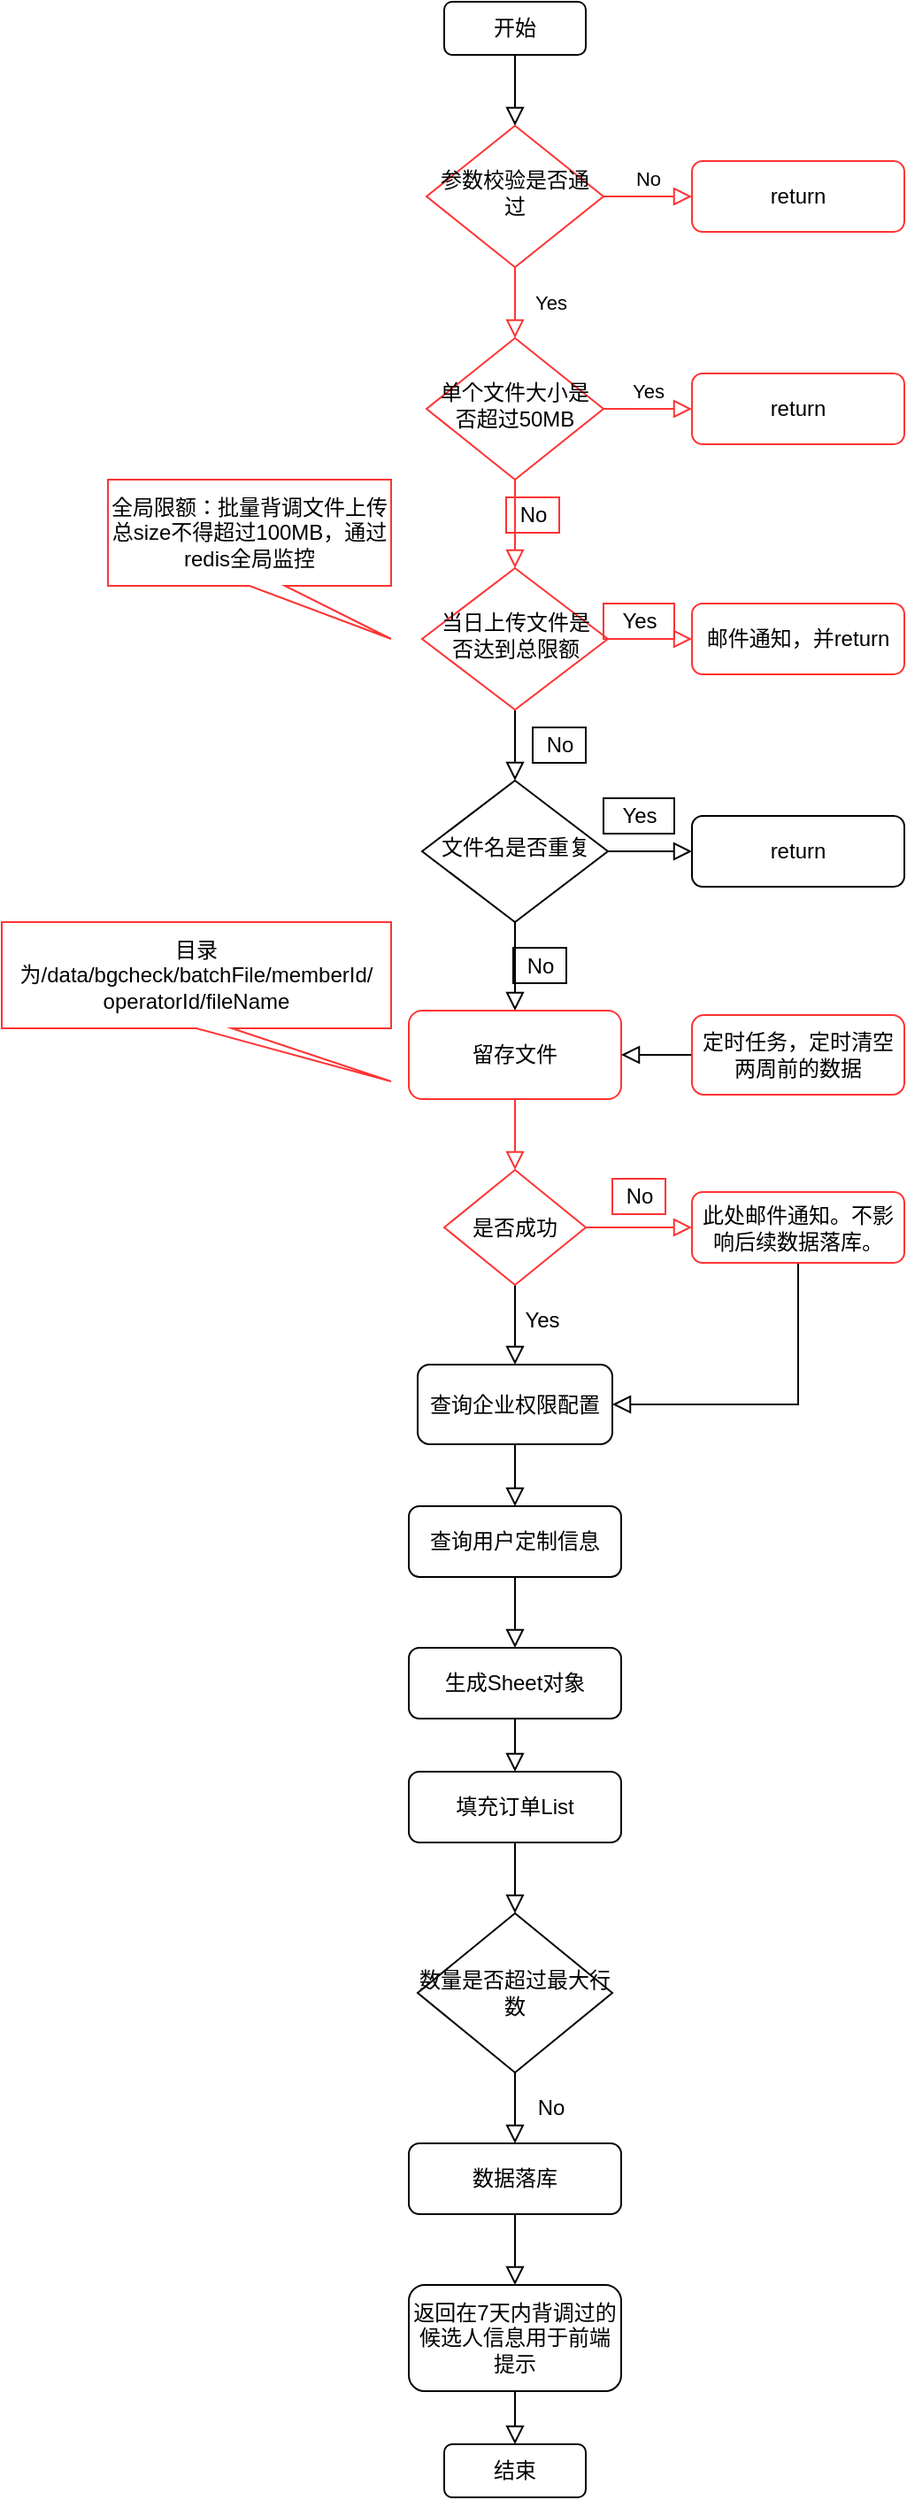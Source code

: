 <mxfile version="15.7.4" type="github">
  <diagram id="C5RBs43oDa-KdzZeNtuy" name="Page-1">
    <mxGraphModel dx="909" dy="568" grid="1" gridSize="10" guides="1" tooltips="1" connect="1" arrows="1" fold="1" page="1" pageScale="1" pageWidth="827" pageHeight="1169" math="0" shadow="0">
      <root>
        <mxCell id="WIyWlLk6GJQsqaUBKTNV-0" />
        <mxCell id="WIyWlLk6GJQsqaUBKTNV-1" parent="WIyWlLk6GJQsqaUBKTNV-0" />
        <mxCell id="WIyWlLk6GJQsqaUBKTNV-4" value="Yes" style="rounded=0;html=1;jettySize=auto;orthogonalLoop=1;fontSize=11;endArrow=block;endFill=0;endSize=8;strokeWidth=1;shadow=0;labelBackgroundColor=none;edgeStyle=orthogonalEdgeStyle;strokeColor=#FF3333;" parent="WIyWlLk6GJQsqaUBKTNV-1" source="WIyWlLk6GJQsqaUBKTNV-6" target="WIyWlLk6GJQsqaUBKTNV-10" edge="1">
          <mxGeometry y="20" relative="1" as="geometry">
            <mxPoint as="offset" />
          </mxGeometry>
        </mxCell>
        <mxCell id="WIyWlLk6GJQsqaUBKTNV-5" value="No" style="edgeStyle=orthogonalEdgeStyle;rounded=0;html=1;jettySize=auto;orthogonalLoop=1;fontSize=11;endArrow=block;endFill=0;endSize=8;strokeWidth=1;shadow=0;labelBackgroundColor=none;strokeColor=#FF3333;" parent="WIyWlLk6GJQsqaUBKTNV-1" source="WIyWlLk6GJQsqaUBKTNV-6" target="WIyWlLk6GJQsqaUBKTNV-7" edge="1">
          <mxGeometry y="10" relative="1" as="geometry">
            <mxPoint as="offset" />
          </mxGeometry>
        </mxCell>
        <mxCell id="WIyWlLk6GJQsqaUBKTNV-6" value="参数校验是否通过" style="rhombus;whiteSpace=wrap;html=1;shadow=0;fontFamily=Helvetica;fontSize=12;align=center;strokeWidth=1;spacing=6;spacingTop=-4;strokeColor=#FF3333;" parent="WIyWlLk6GJQsqaUBKTNV-1" vertex="1">
          <mxGeometry x="350" y="100" width="100" height="80" as="geometry" />
        </mxCell>
        <mxCell id="WIyWlLk6GJQsqaUBKTNV-7" value="return" style="rounded=1;whiteSpace=wrap;html=1;fontSize=12;glass=0;strokeWidth=1;shadow=0;strokeColor=#FF3333;" parent="WIyWlLk6GJQsqaUBKTNV-1" vertex="1">
          <mxGeometry x="500" y="120" width="120" height="40" as="geometry" />
        </mxCell>
        <mxCell id="WIyWlLk6GJQsqaUBKTNV-9" value="Yes" style="edgeStyle=orthogonalEdgeStyle;rounded=0;html=1;jettySize=auto;orthogonalLoop=1;fontSize=11;endArrow=block;endFill=0;endSize=8;strokeWidth=1;shadow=0;labelBackgroundColor=none;strokeColor=#FF3333;" parent="WIyWlLk6GJQsqaUBKTNV-1" source="WIyWlLk6GJQsqaUBKTNV-10" target="WIyWlLk6GJQsqaUBKTNV-12" edge="1">
          <mxGeometry y="10" relative="1" as="geometry">
            <mxPoint as="offset" />
          </mxGeometry>
        </mxCell>
        <mxCell id="9Zn08CkaO5sWKig1gGfh-5" value="" style="edgeStyle=orthogonalEdgeStyle;curved=1;orthogonalLoop=1;jettySize=auto;html=1;endArrow=block;endFill=0;endSize=8;strokeColor=#FF3333;" edge="1" parent="WIyWlLk6GJQsqaUBKTNV-1" source="WIyWlLk6GJQsqaUBKTNV-10" target="9Zn08CkaO5sWKig1gGfh-4">
          <mxGeometry relative="1" as="geometry" />
        </mxCell>
        <mxCell id="WIyWlLk6GJQsqaUBKTNV-10" value="单个文件大小是否超过50MB" style="rhombus;whiteSpace=wrap;html=1;shadow=0;fontFamily=Helvetica;fontSize=12;align=center;strokeWidth=1;spacing=6;spacingTop=-4;strokeColor=#FF3333;" parent="WIyWlLk6GJQsqaUBKTNV-1" vertex="1">
          <mxGeometry x="350" y="220" width="100" height="80" as="geometry" />
        </mxCell>
        <mxCell id="WIyWlLk6GJQsqaUBKTNV-12" value="return" style="rounded=1;whiteSpace=wrap;html=1;fontSize=12;glass=0;strokeWidth=1;shadow=0;strokeColor=#FF3333;" parent="WIyWlLk6GJQsqaUBKTNV-1" vertex="1">
          <mxGeometry x="500" y="240" width="120" height="40" as="geometry" />
        </mxCell>
        <mxCell id="9Zn08CkaO5sWKig1gGfh-1" style="edgeStyle=orthogonalEdgeStyle;rounded=0;orthogonalLoop=1;jettySize=auto;html=1;exitX=0.5;exitY=1;exitDx=0;exitDy=0;endArrow=block;endFill=0;endSize=8;" edge="1" parent="WIyWlLk6GJQsqaUBKTNV-1" source="9Zn08CkaO5sWKig1gGfh-0" target="WIyWlLk6GJQsqaUBKTNV-6">
          <mxGeometry relative="1" as="geometry">
            <mxPoint x="400" y="90" as="targetPoint" />
          </mxGeometry>
        </mxCell>
        <mxCell id="9Zn08CkaO5sWKig1gGfh-0" value="开始" style="rounded=1;whiteSpace=wrap;html=1;" vertex="1" parent="WIyWlLk6GJQsqaUBKTNV-1">
          <mxGeometry x="360" y="30" width="80" height="30" as="geometry" />
        </mxCell>
        <mxCell id="9Zn08CkaO5sWKig1gGfh-14" value="" style="edgeStyle=orthogonalEdgeStyle;curved=1;orthogonalLoop=1;jettySize=auto;html=1;endArrow=block;endFill=0;endSize=8;strokeColor=#FF3333;" edge="1" parent="WIyWlLk6GJQsqaUBKTNV-1" source="9Zn08CkaO5sWKig1gGfh-4" target="9Zn08CkaO5sWKig1gGfh-11">
          <mxGeometry relative="1" as="geometry" />
        </mxCell>
        <mxCell id="9Zn08CkaO5sWKig1gGfh-17" value="" style="edgeStyle=orthogonalEdgeStyle;curved=1;orthogonalLoop=1;jettySize=auto;html=1;endArrow=block;endFill=0;endSize=8;exitX=0.5;exitY=1;exitDx=0;exitDy=0;strokeColor=#000000;" edge="1" parent="WIyWlLk6GJQsqaUBKTNV-1" source="9Zn08CkaO5sWKig1gGfh-39" target="9Zn08CkaO5sWKig1gGfh-16">
          <mxGeometry relative="1" as="geometry">
            <mxPoint x="400" y="560" as="sourcePoint" />
          </mxGeometry>
        </mxCell>
        <mxCell id="9Zn08CkaO5sWKig1gGfh-37" value="" style="edgeStyle=orthogonalEdgeStyle;rounded=0;orthogonalLoop=1;jettySize=auto;html=1;endArrow=block;endFill=0;endSize=8;strokeColor=#000000;" edge="1" parent="WIyWlLk6GJQsqaUBKTNV-1" source="9Zn08CkaO5sWKig1gGfh-4">
          <mxGeometry relative="1" as="geometry">
            <mxPoint x="400" y="470" as="targetPoint" />
          </mxGeometry>
        </mxCell>
        <mxCell id="9Zn08CkaO5sWKig1gGfh-4" value="当日上传文件是否达到总限额" style="rhombus;whiteSpace=wrap;html=1;shadow=0;strokeWidth=1;spacing=6;spacingTop=-4;strokeColor=#FF3333;" vertex="1" parent="WIyWlLk6GJQsqaUBKTNV-1">
          <mxGeometry x="347.5" y="350" width="105" height="80" as="geometry" />
        </mxCell>
        <mxCell id="9Zn08CkaO5sWKig1gGfh-7" value="No" style="text;html=1;align=center;verticalAlign=middle;resizable=0;points=[];autosize=1;strokeColor=#FF3333;fillColor=none;" vertex="1" parent="WIyWlLk6GJQsqaUBKTNV-1">
          <mxGeometry x="395" y="310" width="30" height="20" as="geometry" />
        </mxCell>
        <mxCell id="9Zn08CkaO5sWKig1gGfh-11" value="邮件通知，并return" style="rounded=1;whiteSpace=wrap;html=1;fontSize=12;glass=0;strokeWidth=1;shadow=0;strokeColor=#FF3333;" vertex="1" parent="WIyWlLk6GJQsqaUBKTNV-1">
          <mxGeometry x="500" y="370" width="120" height="40" as="geometry" />
        </mxCell>
        <mxCell id="9Zn08CkaO5sWKig1gGfh-15" value="Yes" style="text;html=1;align=center;verticalAlign=middle;resizable=0;points=[];autosize=1;strokeColor=#FF3333;fillColor=none;" vertex="1" parent="WIyWlLk6GJQsqaUBKTNV-1">
          <mxGeometry x="450" y="370" width="40" height="20" as="geometry" />
        </mxCell>
        <mxCell id="9Zn08CkaO5sWKig1gGfh-28" value="" style="edgeStyle=orthogonalEdgeStyle;curved=1;orthogonalLoop=1;jettySize=auto;html=1;endArrow=block;endFill=0;endSize=8;strokeColor=#FF3333;" edge="1" parent="WIyWlLk6GJQsqaUBKTNV-1" source="9Zn08CkaO5sWKig1gGfh-16" target="9Zn08CkaO5sWKig1gGfh-27">
          <mxGeometry relative="1" as="geometry" />
        </mxCell>
        <mxCell id="9Zn08CkaO5sWKig1gGfh-16" value="留存文件" style="rounded=1;whiteSpace=wrap;html=1;strokeColor=#FF3333;" vertex="1" parent="WIyWlLk6GJQsqaUBKTNV-1">
          <mxGeometry x="340" y="600" width="120" height="50" as="geometry" />
        </mxCell>
        <mxCell id="9Zn08CkaO5sWKig1gGfh-18" value="No" style="text;html=1;align=center;verticalAlign=middle;resizable=0;points=[];autosize=1;strokeColor=#000000;fillColor=none;" vertex="1" parent="WIyWlLk6GJQsqaUBKTNV-1">
          <mxGeometry x="399" y="564.5" width="30" height="20" as="geometry" />
        </mxCell>
        <mxCell id="9Zn08CkaO5sWKig1gGfh-20" value="全局限额：批量背调文件上传总size不得超过100MB，通过redis全局监控" style="shape=callout;whiteSpace=wrap;html=1;perimeter=calloutPerimeter;position2=1;strokeColor=#FF3333;" vertex="1" parent="WIyWlLk6GJQsqaUBKTNV-1">
          <mxGeometry x="170" y="300" width="160" height="90" as="geometry" />
        </mxCell>
        <mxCell id="9Zn08CkaO5sWKig1gGfh-21" value="目录为/data/bgcheck/batchFile/memberId/&lt;br&gt;operatorId/fileName" style="shape=callout;whiteSpace=wrap;html=1;perimeter=calloutPerimeter;position2=1;strokeColor=#FF3333;" vertex="1" parent="WIyWlLk6GJQsqaUBKTNV-1">
          <mxGeometry x="110" y="550" width="220" height="90" as="geometry" />
        </mxCell>
        <mxCell id="9Zn08CkaO5sWKig1gGfh-30" value="" style="edgeStyle=orthogonalEdgeStyle;curved=1;orthogonalLoop=1;jettySize=auto;html=1;endArrow=block;endFill=0;endSize=8;strokeColor=#FF3333;" edge="1" parent="WIyWlLk6GJQsqaUBKTNV-1" source="9Zn08CkaO5sWKig1gGfh-27" target="9Zn08CkaO5sWKig1gGfh-29">
          <mxGeometry relative="1" as="geometry" />
        </mxCell>
        <mxCell id="9Zn08CkaO5sWKig1gGfh-33" value="" style="edgeStyle=orthogonalEdgeStyle;curved=1;orthogonalLoop=1;jettySize=auto;html=1;endArrow=block;endFill=0;endSize=8;" edge="1" parent="WIyWlLk6GJQsqaUBKTNV-1" source="9Zn08CkaO5sWKig1gGfh-27" target="9Zn08CkaO5sWKig1gGfh-32">
          <mxGeometry relative="1" as="geometry" />
        </mxCell>
        <mxCell id="9Zn08CkaO5sWKig1gGfh-27" value="是否成功" style="rhombus;whiteSpace=wrap;html=1;strokeColor=#FF3333;" vertex="1" parent="WIyWlLk6GJQsqaUBKTNV-1">
          <mxGeometry x="360" y="690" width="80" height="65" as="geometry" />
        </mxCell>
        <mxCell id="9Zn08CkaO5sWKig1gGfh-35" style="edgeStyle=orthogonalEdgeStyle;orthogonalLoop=1;jettySize=auto;html=1;exitX=0.5;exitY=1;exitDx=0;exitDy=0;entryX=1;entryY=0.5;entryDx=0;entryDy=0;endArrow=block;endFill=0;endSize=8;rounded=0;" edge="1" parent="WIyWlLk6GJQsqaUBKTNV-1" source="9Zn08CkaO5sWKig1gGfh-29" target="9Zn08CkaO5sWKig1gGfh-32">
          <mxGeometry relative="1" as="geometry" />
        </mxCell>
        <mxCell id="9Zn08CkaO5sWKig1gGfh-29" value="此处邮件通知。不影响后续数据落库。" style="rounded=1;whiteSpace=wrap;html=1;fontSize=12;glass=0;strokeWidth=1;shadow=0;strokeColor=#FF3333;" vertex="1" parent="WIyWlLk6GJQsqaUBKTNV-1">
          <mxGeometry x="500" y="702.5" width="120" height="40" as="geometry" />
        </mxCell>
        <mxCell id="9Zn08CkaO5sWKig1gGfh-31" value="No" style="text;html=1;align=center;verticalAlign=middle;resizable=0;points=[];autosize=1;strokeColor=#FF3333;fillColor=none;" vertex="1" parent="WIyWlLk6GJQsqaUBKTNV-1">
          <mxGeometry x="455" y="695" width="30" height="20" as="geometry" />
        </mxCell>
        <mxCell id="9Zn08CkaO5sWKig1gGfh-45" value="" style="edgeStyle=orthogonalEdgeStyle;rounded=0;orthogonalLoop=1;jettySize=auto;html=1;endArrow=block;endFill=0;endSize=8;" edge="1" parent="WIyWlLk6GJQsqaUBKTNV-1" source="9Zn08CkaO5sWKig1gGfh-32" target="9Zn08CkaO5sWKig1gGfh-44">
          <mxGeometry relative="1" as="geometry" />
        </mxCell>
        <mxCell id="9Zn08CkaO5sWKig1gGfh-32" value="查询企业权限配置" style="rounded=1;whiteSpace=wrap;html=1;" vertex="1" parent="WIyWlLk6GJQsqaUBKTNV-1">
          <mxGeometry x="345" y="800" width="110" height="45" as="geometry" />
        </mxCell>
        <mxCell id="9Zn08CkaO5sWKig1gGfh-34" value="Yes" style="text;html=1;align=center;verticalAlign=middle;resizable=0;points=[];autosize=1;strokeColor=none;fillColor=none;" vertex="1" parent="WIyWlLk6GJQsqaUBKTNV-1">
          <mxGeometry x="395" y="765" width="40" height="20" as="geometry" />
        </mxCell>
        <mxCell id="9Zn08CkaO5sWKig1gGfh-38" value="No" style="text;html=1;align=center;verticalAlign=middle;resizable=0;points=[];autosize=1;strokeColor=#000000;fillColor=none;" vertex="1" parent="WIyWlLk6GJQsqaUBKTNV-1">
          <mxGeometry x="410" y="440" width="30" height="20" as="geometry" />
        </mxCell>
        <mxCell id="9Zn08CkaO5sWKig1gGfh-41" value="" style="edgeStyle=orthogonalEdgeStyle;rounded=0;orthogonalLoop=1;jettySize=auto;html=1;endArrow=block;endFill=0;endSize=8;strokeColor=#000000;" edge="1" parent="WIyWlLk6GJQsqaUBKTNV-1" source="9Zn08CkaO5sWKig1gGfh-39" target="9Zn08CkaO5sWKig1gGfh-40">
          <mxGeometry relative="1" as="geometry" />
        </mxCell>
        <mxCell id="9Zn08CkaO5sWKig1gGfh-39" value="文件名是否重复" style="rhombus;whiteSpace=wrap;html=1;shadow=0;strokeWidth=1;spacing=6;spacingTop=-4;strokeColor=#000000;" vertex="1" parent="WIyWlLk6GJQsqaUBKTNV-1">
          <mxGeometry x="347.5" y="470" width="105" height="80" as="geometry" />
        </mxCell>
        <mxCell id="9Zn08CkaO5sWKig1gGfh-40" value="return" style="rounded=1;whiteSpace=wrap;html=1;fontSize=12;glass=0;strokeWidth=1;shadow=0;strokeColor=#000000;" vertex="1" parent="WIyWlLk6GJQsqaUBKTNV-1">
          <mxGeometry x="500" y="490" width="120" height="40" as="geometry" />
        </mxCell>
        <mxCell id="9Zn08CkaO5sWKig1gGfh-42" value="Yes" style="text;html=1;align=center;verticalAlign=middle;resizable=0;points=[];autosize=1;strokeColor=#000000;fillColor=none;" vertex="1" parent="WIyWlLk6GJQsqaUBKTNV-1">
          <mxGeometry x="450" y="480" width="40" height="20" as="geometry" />
        </mxCell>
        <mxCell id="9Zn08CkaO5sWKig1gGfh-47" value="" style="edgeStyle=orthogonalEdgeStyle;rounded=0;orthogonalLoop=1;jettySize=auto;html=1;endArrow=block;endFill=0;endSize=8;" edge="1" parent="WIyWlLk6GJQsqaUBKTNV-1" source="9Zn08CkaO5sWKig1gGfh-44" target="9Zn08CkaO5sWKig1gGfh-46">
          <mxGeometry relative="1" as="geometry" />
        </mxCell>
        <mxCell id="9Zn08CkaO5sWKig1gGfh-44" value="查询用户定制信息" style="rounded=1;whiteSpace=wrap;html=1;" vertex="1" parent="WIyWlLk6GJQsqaUBKTNV-1">
          <mxGeometry x="340" y="880" width="120" height="40" as="geometry" />
        </mxCell>
        <mxCell id="9Zn08CkaO5sWKig1gGfh-49" value="" style="edgeStyle=orthogonalEdgeStyle;rounded=0;orthogonalLoop=1;jettySize=auto;html=1;endArrow=block;endFill=0;endSize=8;" edge="1" parent="WIyWlLk6GJQsqaUBKTNV-1" source="9Zn08CkaO5sWKig1gGfh-46" target="9Zn08CkaO5sWKig1gGfh-48">
          <mxGeometry relative="1" as="geometry" />
        </mxCell>
        <mxCell id="9Zn08CkaO5sWKig1gGfh-46" value="生成Sheet对象" style="rounded=1;whiteSpace=wrap;html=1;" vertex="1" parent="WIyWlLk6GJQsqaUBKTNV-1">
          <mxGeometry x="340" y="960" width="120" height="40" as="geometry" />
        </mxCell>
        <mxCell id="9Zn08CkaO5sWKig1gGfh-53" value="" style="edgeStyle=orthogonalEdgeStyle;rounded=0;orthogonalLoop=1;jettySize=auto;html=1;endArrow=block;endFill=0;endSize=8;" edge="1" parent="WIyWlLk6GJQsqaUBKTNV-1" source="9Zn08CkaO5sWKig1gGfh-48" target="9Zn08CkaO5sWKig1gGfh-52">
          <mxGeometry relative="1" as="geometry" />
        </mxCell>
        <mxCell id="9Zn08CkaO5sWKig1gGfh-48" value="填充订单List" style="whiteSpace=wrap;html=1;rounded=1;" vertex="1" parent="WIyWlLk6GJQsqaUBKTNV-1">
          <mxGeometry x="340" y="1030" width="120" height="40" as="geometry" />
        </mxCell>
        <mxCell id="9Zn08CkaO5sWKig1gGfh-58" value="" style="edgeStyle=orthogonalEdgeStyle;rounded=0;orthogonalLoop=1;jettySize=auto;html=1;endArrow=block;endFill=0;endSize=8;" edge="1" parent="WIyWlLk6GJQsqaUBKTNV-1" source="9Zn08CkaO5sWKig1gGfh-52" target="9Zn08CkaO5sWKig1gGfh-57">
          <mxGeometry relative="1" as="geometry" />
        </mxCell>
        <mxCell id="9Zn08CkaO5sWKig1gGfh-52" value="数量是否超过最大行数" style="rhombus;whiteSpace=wrap;html=1;" vertex="1" parent="WIyWlLk6GJQsqaUBKTNV-1">
          <mxGeometry x="345" y="1110" width="110" height="90" as="geometry" />
        </mxCell>
        <mxCell id="9Zn08CkaO5sWKig1gGfh-62" value="" style="edgeStyle=orthogonalEdgeStyle;rounded=0;orthogonalLoop=1;jettySize=auto;html=1;endArrow=block;endFill=0;endSize=8;" edge="1" parent="WIyWlLk6GJQsqaUBKTNV-1" source="9Zn08CkaO5sWKig1gGfh-57" target="9Zn08CkaO5sWKig1gGfh-61">
          <mxGeometry relative="1" as="geometry" />
        </mxCell>
        <mxCell id="9Zn08CkaO5sWKig1gGfh-57" value="数据落库" style="whiteSpace=wrap;html=1;rounded=1;" vertex="1" parent="WIyWlLk6GJQsqaUBKTNV-1">
          <mxGeometry x="340" y="1240" width="120" height="40" as="geometry" />
        </mxCell>
        <mxCell id="9Zn08CkaO5sWKig1gGfh-59" value="No" style="text;html=1;align=center;verticalAlign=middle;resizable=0;points=[];autosize=1;strokeColor=none;fillColor=none;" vertex="1" parent="WIyWlLk6GJQsqaUBKTNV-1">
          <mxGeometry x="405" y="1210" width="30" height="20" as="geometry" />
        </mxCell>
        <mxCell id="9Zn08CkaO5sWKig1gGfh-64" value="" style="edgeStyle=orthogonalEdgeStyle;rounded=0;orthogonalLoop=1;jettySize=auto;html=1;endArrow=block;endFill=0;endSize=8;" edge="1" parent="WIyWlLk6GJQsqaUBKTNV-1" source="9Zn08CkaO5sWKig1gGfh-61" target="9Zn08CkaO5sWKig1gGfh-63">
          <mxGeometry relative="1" as="geometry" />
        </mxCell>
        <mxCell id="9Zn08CkaO5sWKig1gGfh-61" value="返回在7天内背调过的候选人信息用于前端提示" style="whiteSpace=wrap;html=1;rounded=1;" vertex="1" parent="WIyWlLk6GJQsqaUBKTNV-1">
          <mxGeometry x="340" y="1320" width="120" height="60" as="geometry" />
        </mxCell>
        <mxCell id="9Zn08CkaO5sWKig1gGfh-63" value="结束" style="rounded=1;whiteSpace=wrap;html=1;" vertex="1" parent="WIyWlLk6GJQsqaUBKTNV-1">
          <mxGeometry x="360" y="1410" width="80" height="30" as="geometry" />
        </mxCell>
        <mxCell id="9Zn08CkaO5sWKig1gGfh-67" value="" style="edgeStyle=orthogonalEdgeStyle;rounded=0;orthogonalLoop=1;jettySize=auto;html=1;endArrow=block;endFill=0;endSize=8;strokeColor=#000000;" edge="1" parent="WIyWlLk6GJQsqaUBKTNV-1" source="9Zn08CkaO5sWKig1gGfh-65" target="9Zn08CkaO5sWKig1gGfh-16">
          <mxGeometry relative="1" as="geometry" />
        </mxCell>
        <mxCell id="9Zn08CkaO5sWKig1gGfh-65" value="定时任务，定时清空两周前的数据" style="whiteSpace=wrap;html=1;rounded=1;strokeColor=#FF3333;" vertex="1" parent="WIyWlLk6GJQsqaUBKTNV-1">
          <mxGeometry x="500" y="602.5" width="120" height="45" as="geometry" />
        </mxCell>
      </root>
    </mxGraphModel>
  </diagram>
</mxfile>

